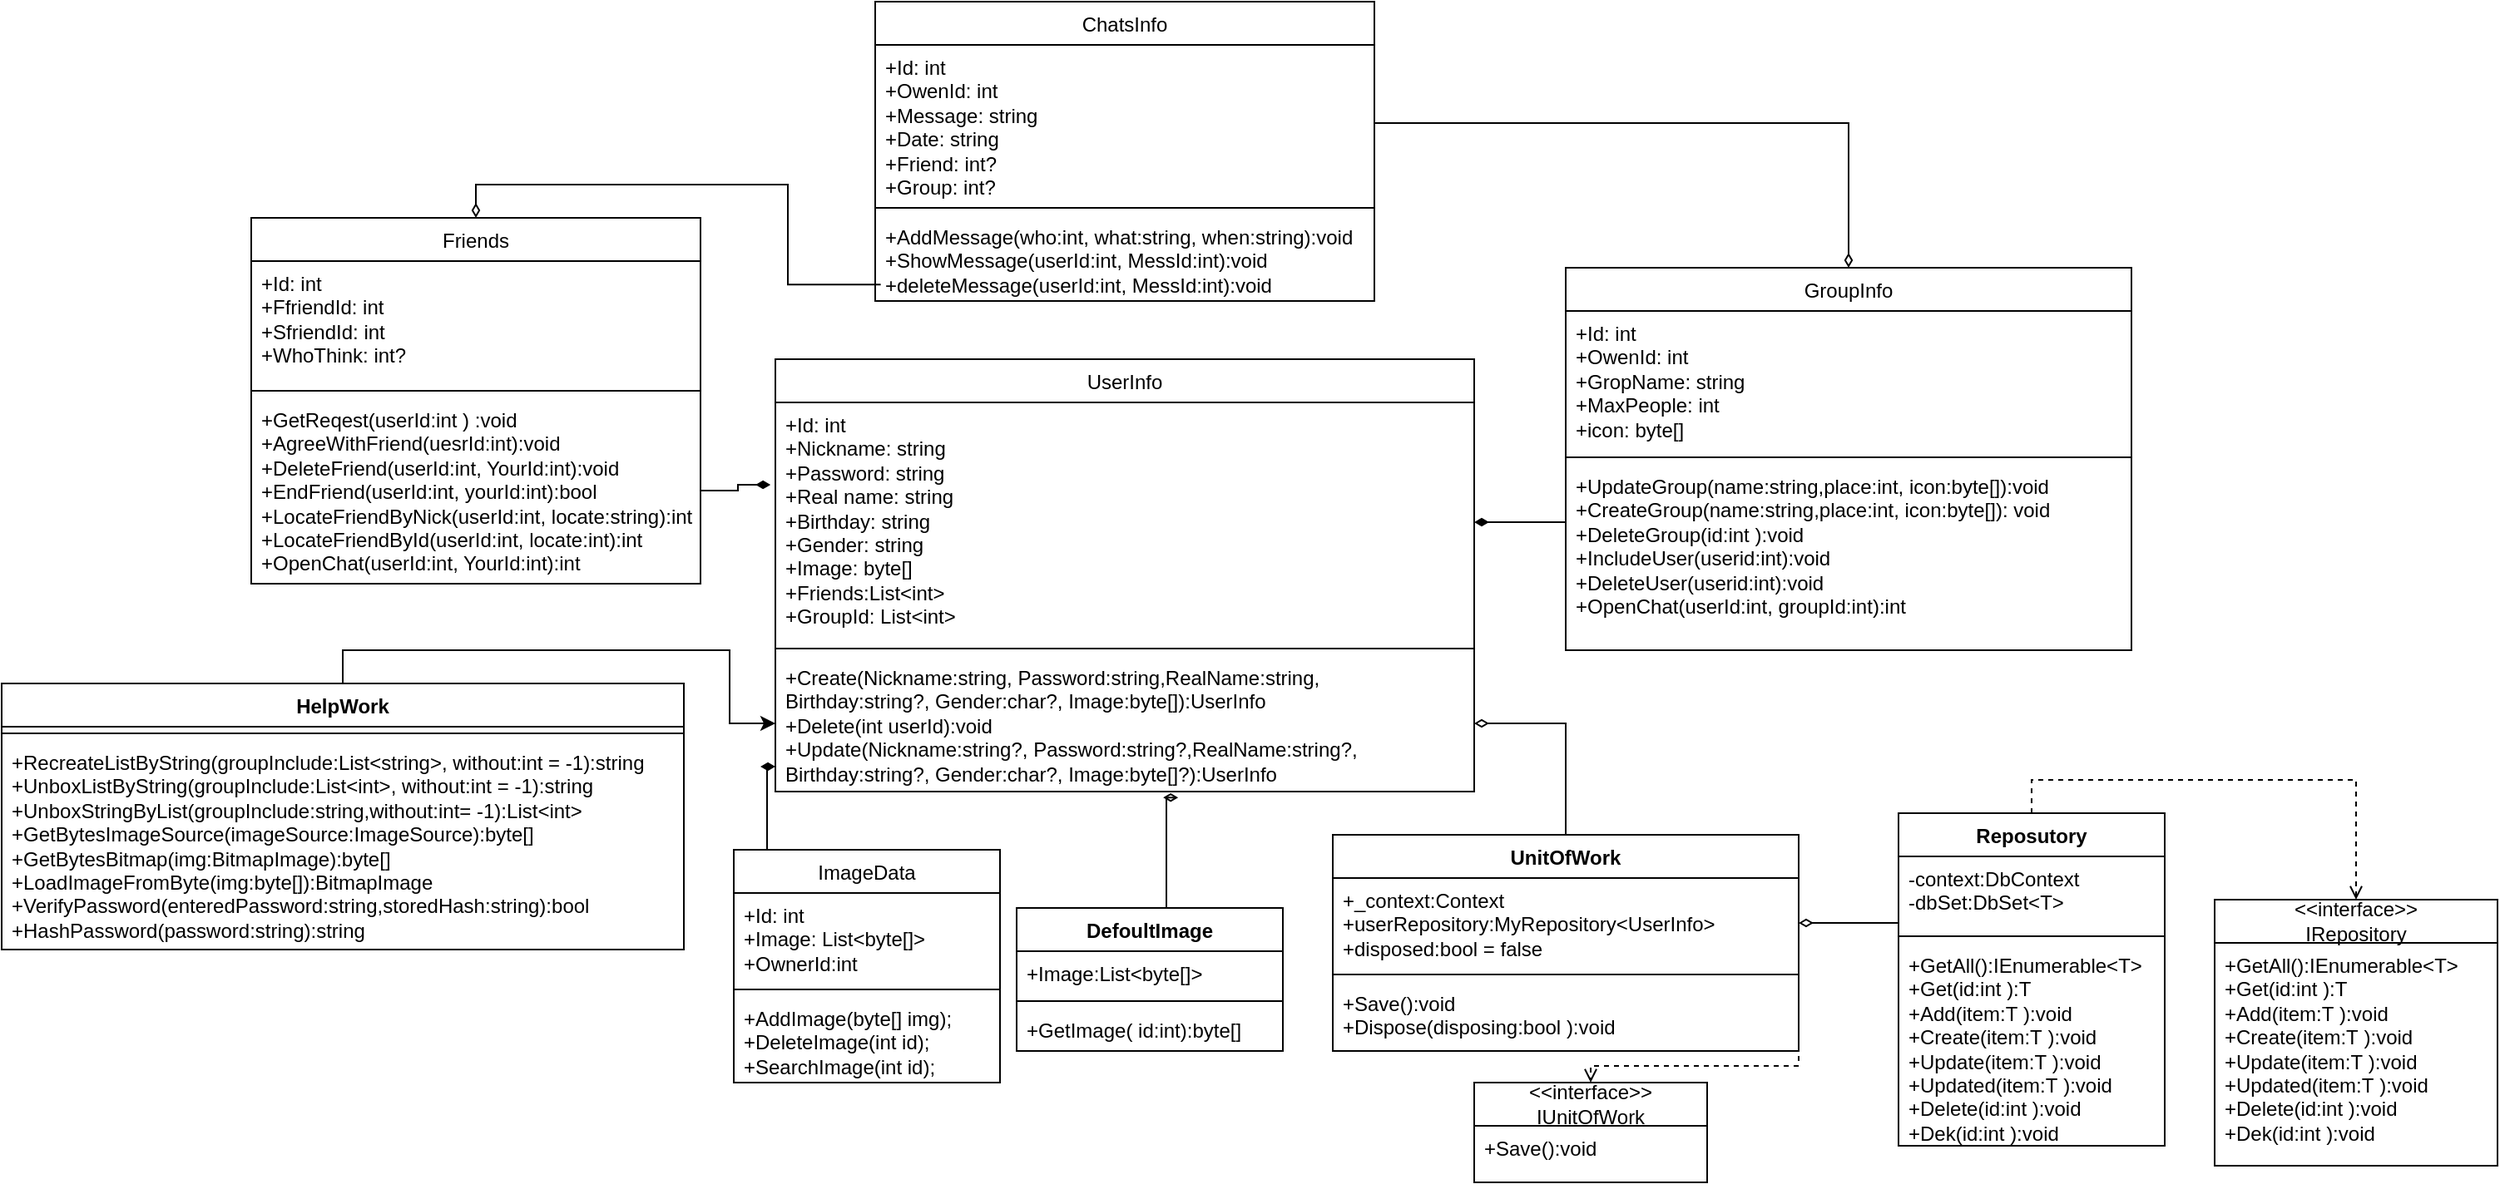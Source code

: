 <mxfile version="24.4.4" type="device">
  <diagram name="Class Diagram" id="2HnG2GdbzpxHZWhvghqF">
    <mxGraphModel dx="1961" dy="637" grid="1" gridSize="10" guides="1" tooltips="1" connect="1" arrows="1" fold="1" page="1" pageScale="1" pageWidth="827" pageHeight="1169" math="0" shadow="0">
      <root>
        <mxCell id="0" />
        <mxCell id="1" parent="0" />
        <mxCell id="Aw0aTmLWfPw1fhSnG54m-29" value="" style="rounded=0;orthogonalLoop=1;jettySize=auto;html=1;endArrow=diamondThin;endFill=0;exitX=0.994;exitY=-0.024;exitDx=0;exitDy=0;exitPerimeter=0;" parent="1" edge="1">
          <mxGeometry relative="1" as="geometry">
            <mxPoint x="239.16" y="92.784" as="sourcePoint" />
            <Array as="points">
              <mxPoint x="270" y="90" />
            </Array>
          </mxGeometry>
        </mxCell>
        <mxCell id="Aw0aTmLWfPw1fhSnG54m-32" value="" style="rounded=0;orthogonalLoop=1;jettySize=auto;html=1;endArrow=diamondThin;endFill=1;" parent="1" edge="1">
          <mxGeometry relative="1" as="geometry">
            <mxPoint x="100" y="163.651" as="targetPoint" />
          </mxGeometry>
        </mxCell>
        <mxCell id="7yyBzdNQjbeCyalabyKD-8" value="" style="rounded=0;orthogonalLoop=1;jettySize=auto;html=1;endArrow=diamondThin;endFill=0;" parent="1" edge="1">
          <mxGeometry relative="1" as="geometry">
            <mxPoint x="240" y="176.333" as="sourcePoint" />
          </mxGeometry>
        </mxCell>
        <mxCell id="7yyBzdNQjbeCyalabyKD-9" style="edgeStyle=orthogonalEdgeStyle;rounded=0;orthogonalLoop=1;jettySize=auto;html=1;exitX=1;exitY=0.5;exitDx=0;exitDy=0;entryX=1;entryY=0.5;entryDx=0;entryDy=0;startArrow=diamondThin;startFill=1;endArrow=none;endFill=0;" parent="1" edge="1">
          <mxGeometry relative="1" as="geometry">
            <mxPoint x="450" y="78" as="sourcePoint" />
          </mxGeometry>
        </mxCell>
        <mxCell id="7yyBzdNQjbeCyalabyKD-10" value="&lt;span style=&quot;font-weight: 400;&quot;&gt;Friends&lt;/span&gt;" style="swimlane;fontStyle=1;align=center;verticalAlign=top;childLayout=stackLayout;horizontal=1;startSize=26;horizontalStack=0;resizeParent=1;resizeParentMax=0;resizeLast=0;collapsible=1;marginBottom=0;whiteSpace=wrap;html=1;" parent="1" vertex="1">
          <mxGeometry x="-640" y="170" width="270" height="220" as="geometry" />
        </mxCell>
        <mxCell id="7yyBzdNQjbeCyalabyKD-11" value="+Id: int&lt;div&gt;+FfriendId: int&lt;/div&gt;&lt;div&gt;+SfriendId: int&lt;/div&gt;&lt;div&gt;+WhoThink: int?&lt;/div&gt;" style="text;strokeColor=none;fillColor=none;align=left;verticalAlign=top;spacingLeft=4;spacingRight=4;overflow=hidden;rotatable=0;points=[[0,0.5],[1,0.5]];portConstraint=eastwest;whiteSpace=wrap;html=1;" parent="7yyBzdNQjbeCyalabyKD-10" vertex="1">
          <mxGeometry y="26" width="270" height="74" as="geometry" />
        </mxCell>
        <mxCell id="7yyBzdNQjbeCyalabyKD-12" value="" style="line;strokeWidth=1;fillColor=none;align=left;verticalAlign=middle;spacingTop=-1;spacingLeft=3;spacingRight=3;rotatable=0;labelPosition=right;points=[];portConstraint=eastwest;strokeColor=inherit;" parent="7yyBzdNQjbeCyalabyKD-10" vertex="1">
          <mxGeometry y="100" width="270" height="8" as="geometry" />
        </mxCell>
        <mxCell id="7yyBzdNQjbeCyalabyKD-13" value="+GetReqest(userId:int ) :void&lt;div&gt;+AgreeWithFriend(uesrId:int):void&lt;/div&gt;&lt;div&gt;+DeleteFriend(userId:int, YourId:int):void&lt;/div&gt;&lt;div&gt;+EndFriend(userId:int, yourId:int):bool&lt;/div&gt;&lt;div&gt;+LocateFriendByNick(userId:int, locate:string):int&lt;/div&gt;&lt;div&gt;+LocateFriendById(userId:int, locate:int):int&lt;/div&gt;&lt;div&gt;+OpenChat(userId:int, YourId:int):int&lt;/div&gt;&lt;div&gt;&lt;br&gt;&lt;/div&gt;" style="text;strokeColor=none;fillColor=none;align=left;verticalAlign=top;spacingLeft=4;spacingRight=4;overflow=hidden;rotatable=0;points=[[0,0.5],[1,0.5]];portConstraint=eastwest;whiteSpace=wrap;html=1;" parent="7yyBzdNQjbeCyalabyKD-10" vertex="1">
          <mxGeometry y="108" width="270" height="112" as="geometry" />
        </mxCell>
        <mxCell id="7yyBzdNQjbeCyalabyKD-31" value="" style="rounded=0;orthogonalLoop=1;jettySize=auto;html=1;endArrow=diamondThin;endFill=1;edgeStyle=orthogonalEdgeStyle;" parent="1" source="7yyBzdNQjbeCyalabyKD-18" target="7yyBzdNQjbeCyalabyKD-25" edge="1">
          <mxGeometry relative="1" as="geometry">
            <Array as="points">
              <mxPoint x="-330" y="500" />
            </Array>
          </mxGeometry>
        </mxCell>
        <mxCell id="7yyBzdNQjbeCyalabyKD-18" value="&lt;span style=&quot;font-weight: 400;&quot;&gt;ImageData&lt;/span&gt;" style="swimlane;fontStyle=1;align=center;verticalAlign=top;childLayout=stackLayout;horizontal=1;startSize=26;horizontalStack=0;resizeParent=1;resizeParentMax=0;resizeLast=0;collapsible=1;marginBottom=0;whiteSpace=wrap;html=1;" parent="1" vertex="1">
          <mxGeometry x="-350" y="550" width="160" height="140" as="geometry" />
        </mxCell>
        <mxCell id="7yyBzdNQjbeCyalabyKD-19" value="+Id: int&lt;div&gt;+Image: List&amp;lt;byte[]&amp;gt;&lt;/div&gt;&lt;div&gt;+OwnerId:int&lt;/div&gt;" style="text;strokeColor=none;fillColor=none;align=left;verticalAlign=top;spacingLeft=4;spacingRight=4;overflow=hidden;rotatable=0;points=[[0,0.5],[1,0.5]];portConstraint=eastwest;whiteSpace=wrap;html=1;" parent="7yyBzdNQjbeCyalabyKD-18" vertex="1">
          <mxGeometry y="26" width="160" height="54" as="geometry" />
        </mxCell>
        <mxCell id="7yyBzdNQjbeCyalabyKD-20" value="" style="line;strokeWidth=1;fillColor=none;align=left;verticalAlign=middle;spacingTop=-1;spacingLeft=3;spacingRight=3;rotatable=0;labelPosition=right;points=[];portConstraint=eastwest;strokeColor=inherit;" parent="7yyBzdNQjbeCyalabyKD-18" vertex="1">
          <mxGeometry y="80" width="160" height="8" as="geometry" />
        </mxCell>
        <mxCell id="7yyBzdNQjbeCyalabyKD-21" value="+AddImage(byte[] img);&lt;div&gt;+DeleteImage(int id);&lt;/div&gt;&lt;div&gt;+SearchImage(int id);&lt;/div&gt;" style="text;strokeColor=none;fillColor=none;align=left;verticalAlign=top;spacingLeft=4;spacingRight=4;overflow=hidden;rotatable=0;points=[[0,0.5],[1,0.5]];portConstraint=eastwest;whiteSpace=wrap;html=1;" parent="7yyBzdNQjbeCyalabyKD-18" vertex="1">
          <mxGeometry y="88" width="160" height="52" as="geometry" />
        </mxCell>
        <mxCell id="7yyBzdNQjbeCyalabyKD-22" value="&lt;span style=&quot;font-weight: 400;&quot;&gt;UserInfo&lt;/span&gt;" style="swimlane;fontStyle=1;align=center;verticalAlign=top;childLayout=stackLayout;horizontal=1;startSize=26;horizontalStack=0;resizeParent=1;resizeParentMax=0;resizeLast=0;collapsible=1;marginBottom=0;whiteSpace=wrap;html=1;" parent="1" vertex="1">
          <mxGeometry x="-325" y="255" width="420" height="260" as="geometry" />
        </mxCell>
        <mxCell id="7yyBzdNQjbeCyalabyKD-23" value="+Id: int&lt;div&gt;+Nickname: string&lt;/div&gt;&lt;div&gt;+Password: string&lt;/div&gt;&lt;div&gt;+Real name: string&lt;/div&gt;&lt;div&gt;+Birthday: string&lt;/div&gt;&lt;div&gt;+Gender: string&lt;/div&gt;&lt;div&gt;+Image: byte[]&lt;/div&gt;&lt;div&gt;+Friends:List&amp;lt;int&amp;gt;&lt;/div&gt;&lt;div&gt;+GroupId: List&amp;lt;int&amp;gt;&lt;/div&gt;" style="text;strokeColor=none;fillColor=none;align=left;verticalAlign=top;spacingLeft=4;spacingRight=4;overflow=hidden;rotatable=0;points=[[0,0.5],[1,0.5]];portConstraint=eastwest;whiteSpace=wrap;html=1;" parent="7yyBzdNQjbeCyalabyKD-22" vertex="1">
          <mxGeometry y="26" width="420" height="144" as="geometry" />
        </mxCell>
        <mxCell id="7yyBzdNQjbeCyalabyKD-24" value="" style="line;strokeWidth=1;fillColor=none;align=left;verticalAlign=middle;spacingTop=-1;spacingLeft=3;spacingRight=3;rotatable=0;labelPosition=right;points=[];portConstraint=eastwest;strokeColor=inherit;" parent="7yyBzdNQjbeCyalabyKD-22" vertex="1">
          <mxGeometry y="170" width="420" height="8" as="geometry" />
        </mxCell>
        <mxCell id="7yyBzdNQjbeCyalabyKD-25" value="+Create(Nickname:string, Password:string,RealName:string,&amp;nbsp;&lt;div&gt;Birthday:string?, Gender:char?, Image:byte[]):UserInfo&lt;/div&gt;&lt;div&gt;+Delete(int userId):void&lt;/div&gt;&lt;div&gt;+Update(&lt;span style=&quot;background-color: initial;&quot;&gt;Nickname:string?, Password:string?,RealName:string?,&amp;nbsp;&lt;/span&gt;&lt;/div&gt;&lt;div&gt;&lt;span style=&quot;background-color: initial;&quot;&gt;Birthday:string?, Gender:char?, Image:byte[]?&lt;/span&gt;):UserInfo&lt;/div&gt;" style="text;strokeColor=none;fillColor=none;align=left;verticalAlign=top;spacingLeft=4;spacingRight=4;overflow=hidden;rotatable=0;points=[[0,0.5],[1,0.5]];portConstraint=eastwest;whiteSpace=wrap;html=1;" parent="7yyBzdNQjbeCyalabyKD-22" vertex="1">
          <mxGeometry y="178" width="420" height="82" as="geometry" />
        </mxCell>
        <mxCell id="7yyBzdNQjbeCyalabyKD-26" value="&lt;span style=&quot;font-weight: 400;&quot;&gt;GroupInfo&lt;/span&gt;" style="swimlane;fontStyle=1;align=center;verticalAlign=top;childLayout=stackLayout;horizontal=1;startSize=26;horizontalStack=0;resizeParent=1;resizeParentMax=0;resizeLast=0;collapsible=1;marginBottom=0;whiteSpace=wrap;html=1;" parent="1" vertex="1">
          <mxGeometry x="150" y="200" width="340" height="230" as="geometry" />
        </mxCell>
        <mxCell id="7yyBzdNQjbeCyalabyKD-27" value="+Id: int&lt;div&gt;+OwenId: int&lt;/div&gt;&lt;div&gt;+GropName: string&lt;/div&gt;&lt;div&gt;+MaxPeople: int&lt;/div&gt;&lt;div&gt;+icon: byte[]&lt;/div&gt;" style="text;strokeColor=none;fillColor=none;align=left;verticalAlign=top;spacingLeft=4;spacingRight=4;overflow=hidden;rotatable=0;points=[[0,0.5],[1,0.5]];portConstraint=eastwest;whiteSpace=wrap;html=1;" parent="7yyBzdNQjbeCyalabyKD-26" vertex="1">
          <mxGeometry y="26" width="340" height="84" as="geometry" />
        </mxCell>
        <mxCell id="7yyBzdNQjbeCyalabyKD-28" value="" style="line;strokeWidth=1;fillColor=none;align=left;verticalAlign=middle;spacingTop=-1;spacingLeft=3;spacingRight=3;rotatable=0;labelPosition=right;points=[];portConstraint=eastwest;strokeColor=inherit;" parent="7yyBzdNQjbeCyalabyKD-26" vertex="1">
          <mxGeometry y="110" width="340" height="8" as="geometry" />
        </mxCell>
        <mxCell id="7yyBzdNQjbeCyalabyKD-29" value="+UpdateGroup(name:string,place:int, icon:byte[]):void&lt;div&gt;+CreateGroup(&lt;span style=&quot;background-color: initial;&quot;&gt;name:string,place:int, icon:byte[]&lt;/span&gt;&lt;span style=&quot;background-color: initial;&quot;&gt;): void&lt;/span&gt;&lt;/div&gt;&lt;div&gt;&lt;span style=&quot;background-color: initial;&quot;&gt;+DeleteGroup(id:&lt;/span&gt;&lt;span style=&quot;background-color: initial;&quot;&gt;int&lt;/span&gt;&lt;span style=&quot;background-color: initial;&quot;&gt;&amp;nbsp;&lt;/span&gt;&lt;span style=&quot;background-color: initial;&quot;&gt;):void&lt;/span&gt;&lt;/div&gt;&lt;div&gt;&lt;span style=&quot;background-color: initial;&quot;&gt;+IncludeUser(userid:&lt;/span&gt;&lt;span style=&quot;background-color: initial;&quot;&gt;int&lt;/span&gt;&lt;span style=&quot;background-color: initial;&quot;&gt;):void&lt;/span&gt;&lt;/div&gt;&lt;div&gt;+DeleteUser(userid:&lt;span style=&quot;background-color: initial;&quot;&gt;int&lt;/span&gt;&lt;span style=&quot;background-color: initial;&quot;&gt;):void&lt;/span&gt;&lt;/div&gt;&lt;div&gt;+OpenChat(userId:int, groupId:int):int&lt;/div&gt;" style="text;strokeColor=none;fillColor=none;align=left;verticalAlign=top;spacingLeft=4;spacingRight=4;overflow=hidden;rotatable=0;points=[[0,0.5],[1,0.5]];portConstraint=eastwest;whiteSpace=wrap;html=1;" parent="7yyBzdNQjbeCyalabyKD-26" vertex="1">
          <mxGeometry y="118" width="340" height="112" as="geometry" />
        </mxCell>
        <mxCell id="7yyBzdNQjbeCyalabyKD-34" style="rounded=0;orthogonalLoop=1;jettySize=auto;html=1;exitX=1;exitY=0.5;exitDx=0;exitDy=0;endArrow=none;endFill=0;startArrow=diamondThin;startFill=1;entryX=0;entryY=0.5;entryDx=0;entryDy=0;edgeStyle=orthogonalEdgeStyle;" parent="1" source="7yyBzdNQjbeCyalabyKD-23" target="7yyBzdNQjbeCyalabyKD-27" edge="1">
          <mxGeometry relative="1" as="geometry">
            <mxPoint x="60" y="441" as="targetPoint" />
            <Array as="points">
              <mxPoint x="150" y="353" />
            </Array>
          </mxGeometry>
        </mxCell>
        <mxCell id="H7vvYjSOXgbHcMCkUen9-1" value="&lt;span style=&quot;font-weight: 400;&quot;&gt;ChatsInfo&lt;/span&gt;" style="swimlane;fontStyle=1;align=center;verticalAlign=top;childLayout=stackLayout;horizontal=1;startSize=26;horizontalStack=0;resizeParent=1;resizeParentMax=0;resizeLast=0;collapsible=1;marginBottom=0;whiteSpace=wrap;html=1;" parent="1" vertex="1">
          <mxGeometry x="-265" y="40" width="300" height="180" as="geometry" />
        </mxCell>
        <mxCell id="H7vvYjSOXgbHcMCkUen9-2" value="+Id: int&lt;div&gt;+OwenId: int&lt;/div&gt;&lt;div&gt;+Message: string&lt;/div&gt;&lt;div&gt;+Date: string&lt;/div&gt;&lt;div&gt;+Friend: int?&lt;/div&gt;&lt;div&gt;+Group: int?&lt;/div&gt;" style="text;strokeColor=none;fillColor=none;align=left;verticalAlign=top;spacingLeft=4;spacingRight=4;overflow=hidden;rotatable=0;points=[[0,0.5],[1,0.5]];portConstraint=eastwest;whiteSpace=wrap;html=1;" parent="H7vvYjSOXgbHcMCkUen9-1" vertex="1">
          <mxGeometry y="26" width="300" height="94" as="geometry" />
        </mxCell>
        <mxCell id="H7vvYjSOXgbHcMCkUen9-3" value="" style="line;strokeWidth=1;fillColor=none;align=left;verticalAlign=middle;spacingTop=-1;spacingLeft=3;spacingRight=3;rotatable=0;labelPosition=right;points=[];portConstraint=eastwest;strokeColor=inherit;" parent="H7vvYjSOXgbHcMCkUen9-1" vertex="1">
          <mxGeometry y="120" width="300" height="8" as="geometry" />
        </mxCell>
        <mxCell id="H7vvYjSOXgbHcMCkUen9-4" value="+AddMessage(who:int, what:string, when:string):void&lt;div&gt;+ShowMessage(userId:&lt;span style=&quot;background-color: initial;&quot;&gt;int&lt;/span&gt;&lt;span style=&quot;background-color: initial;&quot;&gt;, MessId:&lt;/span&gt;&lt;span style=&quot;background-color: initial;&quot;&gt;int&lt;/span&gt;&lt;span style=&quot;background-color: initial;&quot;&gt;):void&lt;/span&gt;&lt;/div&gt;&lt;div&gt;+deleteMessage(userId:&lt;span style=&quot;background-color: initial;&quot;&gt;int&lt;/span&gt;&lt;span style=&quot;background-color: initial;&quot;&gt;, MessId:&lt;/span&gt;&lt;span style=&quot;background-color: initial;&quot;&gt;int&lt;/span&gt;&lt;span style=&quot;background-color: initial;&quot;&gt;):void&lt;/span&gt;&lt;/div&gt;&lt;div&gt;&lt;br&gt;&lt;/div&gt;" style="text;strokeColor=none;fillColor=none;align=left;verticalAlign=top;spacingLeft=4;spacingRight=4;overflow=hidden;rotatable=0;points=[[0,0.5],[1,0.5]];portConstraint=eastwest;whiteSpace=wrap;html=1;" parent="H7vvYjSOXgbHcMCkUen9-1" vertex="1">
          <mxGeometry y="128" width="300" height="52" as="geometry" />
        </mxCell>
        <mxCell id="H7vvYjSOXgbHcMCkUen9-6" style="rounded=0;orthogonalLoop=1;jettySize=auto;html=1;entryX=0.5;entryY=0;entryDx=0;entryDy=0;endArrow=diamondThin;endFill=0;exitX=0.011;exitY=0.809;exitDx=0;exitDy=0;exitPerimeter=0;edgeStyle=orthogonalEdgeStyle;" parent="1" source="H7vvYjSOXgbHcMCkUen9-4" target="7yyBzdNQjbeCyalabyKD-10" edge="1">
          <mxGeometry relative="1" as="geometry" />
        </mxCell>
        <mxCell id="H7vvYjSOXgbHcMCkUen9-7" style="rounded=0;orthogonalLoop=1;jettySize=auto;html=1;exitX=1;exitY=0.5;exitDx=0;exitDy=0;entryX=0.5;entryY=0;entryDx=0;entryDy=0;endArrow=diamondThin;endFill=0;edgeStyle=orthogonalEdgeStyle;" parent="1" source="H7vvYjSOXgbHcMCkUen9-2" target="7yyBzdNQjbeCyalabyKD-26" edge="1">
          <mxGeometry relative="1" as="geometry" />
        </mxCell>
        <mxCell id="cd9uj6hPh99F1RztOnnk-43" style="edgeStyle=orthogonalEdgeStyle;rounded=0;orthogonalLoop=1;jettySize=auto;html=1;exitX=0.5;exitY=0;exitDx=0;exitDy=0;entryX=0.5;entryY=0;entryDx=0;entryDy=0;endArrow=open;endFill=0;dashed=1;" edge="1" parent="1" source="cd9uj6hPh99F1RztOnnk-2" target="cd9uj6hPh99F1RztOnnk-10">
          <mxGeometry relative="1" as="geometry" />
        </mxCell>
        <mxCell id="cd9uj6hPh99F1RztOnnk-2" value="Reposutory" style="swimlane;fontStyle=1;align=center;verticalAlign=top;childLayout=stackLayout;horizontal=1;startSize=26;horizontalStack=0;resizeParent=1;resizeParentMax=0;resizeLast=0;collapsible=1;marginBottom=0;whiteSpace=wrap;html=1;" vertex="1" parent="1">
          <mxGeometry x="350" y="528" width="160" height="200" as="geometry" />
        </mxCell>
        <mxCell id="cd9uj6hPh99F1RztOnnk-3" value="&lt;div&gt;-context:&lt;span style=&quot;background-color: initial;&quot;&gt;DbContext&lt;/span&gt;&lt;span style=&quot;background-color: initial;&quot;&gt;&amp;nbsp;&lt;/span&gt;&lt;/div&gt;&lt;div&gt;-dbSet:&lt;span style=&quot;background-color: initial;&quot;&gt;DbSet&amp;lt;T&amp;gt;&lt;/span&gt;&lt;span style=&quot;background-color: initial;&quot;&gt;&amp;nbsp;&lt;/span&gt;&lt;/div&gt;" style="text;strokeColor=none;fillColor=none;align=left;verticalAlign=top;spacingLeft=4;spacingRight=4;overflow=hidden;rotatable=0;points=[[0,0.5],[1,0.5]];portConstraint=eastwest;whiteSpace=wrap;html=1;" vertex="1" parent="cd9uj6hPh99F1RztOnnk-2">
          <mxGeometry y="26" width="160" height="44" as="geometry" />
        </mxCell>
        <mxCell id="cd9uj6hPh99F1RztOnnk-4" value="" style="line;strokeWidth=1;fillColor=none;align=left;verticalAlign=middle;spacingTop=-1;spacingLeft=3;spacingRight=3;rotatable=0;labelPosition=right;points=[];portConstraint=eastwest;strokeColor=inherit;" vertex="1" parent="cd9uj6hPh99F1RztOnnk-2">
          <mxGeometry y="70" width="160" height="8" as="geometry" />
        </mxCell>
        <mxCell id="cd9uj6hPh99F1RztOnnk-5" value="&lt;div&gt;+GetAll():&lt;span style=&quot;background-color: initial;&quot;&gt;IEnumerable&amp;lt;T&amp;gt;&lt;/span&gt;&lt;span style=&quot;background-color: initial;&quot;&gt;&amp;nbsp;&lt;/span&gt;&lt;/div&gt;&lt;div&gt;+Get(id:&lt;span style=&quot;background-color: initial;&quot;&gt;int&lt;/span&gt;&lt;span style=&quot;background-color: initial;&quot;&gt;&amp;nbsp;&lt;/span&gt;&lt;span style=&quot;background-color: initial;&quot;&gt;):T&lt;/span&gt;&lt;/div&gt;&lt;div&gt;+Add(item:&lt;span style=&quot;background-color: initial;&quot;&gt;T&lt;/span&gt;&lt;span style=&quot;background-color: initial;&quot;&gt;&amp;nbsp;&lt;/span&gt;&lt;span style=&quot;background-color: initial;&quot;&gt;):&lt;/span&gt;&lt;span style=&quot;background-color: initial;&quot;&gt;void&lt;/span&gt;&lt;/div&gt;&lt;div&gt;+Create(item:&lt;span style=&quot;background-color: initial;&quot;&gt;T&lt;/span&gt;&lt;span style=&quot;background-color: initial;&quot;&gt;&amp;nbsp;&lt;/span&gt;&lt;span style=&quot;background-color: initial;&quot;&gt;):&lt;/span&gt;&lt;span style=&quot;background-color: initial;&quot;&gt;void&lt;/span&gt;&lt;/div&gt;&lt;div&gt;+Update(item:&lt;span style=&quot;background-color: initial;&quot;&gt;T&lt;/span&gt;&lt;span style=&quot;background-color: initial;&quot;&gt;&amp;nbsp;&lt;/span&gt;&lt;span style=&quot;background-color: initial;&quot;&gt;):&lt;/span&gt;&lt;span style=&quot;background-color: initial;&quot;&gt;void&lt;/span&gt;&lt;/div&gt;&lt;div&gt;&lt;span style=&quot;background-color: initial;&quot;&gt;+Updated(item:&lt;/span&gt;&lt;span style=&quot;background-color: initial;&quot;&gt;T&lt;/span&gt;&lt;span style=&quot;background-color: initial;&quot;&gt;&amp;nbsp;&lt;/span&gt;&lt;span style=&quot;background-color: initial;&quot;&gt;):&lt;/span&gt;&lt;span style=&quot;background-color: initial;&quot;&gt;void&lt;/span&gt;&lt;/div&gt;&lt;div&gt;+Delete(id:&lt;span style=&quot;background-color: initial;&quot;&gt;int&lt;/span&gt;&lt;span style=&quot;background-color: initial;&quot;&gt;&amp;nbsp;&lt;/span&gt;&lt;span style=&quot;background-color: initial;&quot;&gt;):&lt;/span&gt;&lt;span style=&quot;background-color: initial;&quot;&gt;void&lt;/span&gt;&lt;/div&gt;&lt;div&gt;&lt;span style=&quot;background-color: initial;&quot;&gt;+Dek(id:&lt;/span&gt;&lt;span style=&quot;background-color: initial;&quot;&gt;int&lt;/span&gt;&lt;span style=&quot;background-color: initial;&quot;&gt;&amp;nbsp;&lt;/span&gt;&lt;span style=&quot;background-color: initial;&quot;&gt;):&lt;/span&gt;&lt;span style=&quot;background-color: initial;&quot;&gt;void&lt;/span&gt;&lt;span style=&quot;background-color: initial;&quot;&gt;&amp;nbsp;&lt;/span&gt;&lt;/div&gt;" style="text;strokeColor=none;fillColor=none;align=left;verticalAlign=top;spacingLeft=4;spacingRight=4;overflow=hidden;rotatable=0;points=[[0,0.5],[1,0.5]];portConstraint=eastwest;whiteSpace=wrap;html=1;" vertex="1" parent="cd9uj6hPh99F1RztOnnk-2">
          <mxGeometry y="78" width="160" height="122" as="geometry" />
        </mxCell>
        <mxCell id="cd9uj6hPh99F1RztOnnk-10" value="&amp;lt;&amp;lt;interface&amp;gt;&amp;gt;&lt;div&gt;IRepository&lt;/div&gt;" style="swimlane;fontStyle=0;childLayout=stackLayout;horizontal=1;startSize=26;fillColor=none;horizontalStack=0;resizeParent=1;resizeParentMax=0;resizeLast=0;collapsible=1;marginBottom=0;whiteSpace=wrap;html=1;" vertex="1" parent="1">
          <mxGeometry x="540" y="580" width="170" height="160" as="geometry" />
        </mxCell>
        <mxCell id="cd9uj6hPh99F1RztOnnk-13" value="&lt;div&gt;+GetAll():&lt;span style=&quot;background-color: initial;&quot;&gt;IEnumerable&amp;lt;T&amp;gt;&lt;/span&gt;&lt;span style=&quot;background-color: initial;&quot;&gt;&amp;nbsp;&lt;/span&gt;&lt;/div&gt;&lt;div&gt;+Get(id:&lt;span style=&quot;background-color: initial;&quot;&gt;int&lt;/span&gt;&lt;span style=&quot;background-color: initial;&quot;&gt;&amp;nbsp;&lt;/span&gt;&lt;span style=&quot;background-color: initial;&quot;&gt;):T&lt;/span&gt;&lt;/div&gt;&lt;div&gt;+Add(item:&lt;span style=&quot;background-color: initial;&quot;&gt;T&lt;/span&gt;&lt;span style=&quot;background-color: initial;&quot;&gt;&amp;nbsp;&lt;/span&gt;&lt;span style=&quot;background-color: initial;&quot;&gt;):&lt;/span&gt;&lt;span style=&quot;background-color: initial;&quot;&gt;void&lt;/span&gt;&lt;/div&gt;&lt;div&gt;+Create(item:&lt;span style=&quot;background-color: initial;&quot;&gt;T&lt;/span&gt;&lt;span style=&quot;background-color: initial;&quot;&gt;&amp;nbsp;&lt;/span&gt;&lt;span style=&quot;background-color: initial;&quot;&gt;):&lt;/span&gt;&lt;span style=&quot;background-color: initial;&quot;&gt;void&lt;/span&gt;&lt;/div&gt;&lt;div&gt;+Update(item:&lt;span style=&quot;background-color: initial;&quot;&gt;T&lt;/span&gt;&lt;span style=&quot;background-color: initial;&quot;&gt;&amp;nbsp;&lt;/span&gt;&lt;span style=&quot;background-color: initial;&quot;&gt;):&lt;/span&gt;&lt;span style=&quot;background-color: initial;&quot;&gt;void&lt;/span&gt;&lt;/div&gt;&lt;div&gt;&lt;span style=&quot;background-color: initial;&quot;&gt;+Updated(item:&lt;/span&gt;&lt;span style=&quot;background-color: initial;&quot;&gt;T&lt;/span&gt;&lt;span style=&quot;background-color: initial;&quot;&gt;&amp;nbsp;&lt;/span&gt;&lt;span style=&quot;background-color: initial;&quot;&gt;):&lt;/span&gt;&lt;span style=&quot;background-color: initial;&quot;&gt;void&lt;/span&gt;&lt;/div&gt;&lt;div&gt;+Delete(id:&lt;span style=&quot;background-color: initial;&quot;&gt;int&lt;/span&gt;&lt;span style=&quot;background-color: initial;&quot;&gt;&amp;nbsp;&lt;/span&gt;&lt;span style=&quot;background-color: initial;&quot;&gt;):&lt;/span&gt;&lt;span style=&quot;background-color: initial;&quot;&gt;void&lt;/span&gt;&lt;/div&gt;&lt;div&gt;&lt;span style=&quot;background-color: initial;&quot;&gt;+Dek(id:&lt;/span&gt;&lt;span style=&quot;background-color: initial;&quot;&gt;int&lt;/span&gt;&lt;span style=&quot;background-color: initial;&quot;&gt;&amp;nbsp;&lt;/span&gt;&lt;span style=&quot;background-color: initial;&quot;&gt;):&lt;/span&gt;&lt;span style=&quot;background-color: initial;&quot;&gt;void&lt;/span&gt;&lt;/div&gt;" style="text;strokeColor=none;fillColor=none;align=left;verticalAlign=top;spacingLeft=4;spacingRight=4;overflow=hidden;rotatable=0;points=[[0,0.5],[1,0.5]];portConstraint=eastwest;whiteSpace=wrap;html=1;" vertex="1" parent="cd9uj6hPh99F1RztOnnk-10">
          <mxGeometry y="26" width="170" height="134" as="geometry" />
        </mxCell>
        <mxCell id="cd9uj6hPh99F1RztOnnk-24" style="edgeStyle=orthogonalEdgeStyle;rounded=0;orthogonalLoop=1;jettySize=auto;html=1;exitX=0.5;exitY=0;exitDx=0;exitDy=0;entryX=1;entryY=0.5;entryDx=0;entryDy=0;endArrow=diamondThin;endFill=0;" edge="1" parent="1" source="cd9uj6hPh99F1RztOnnk-16" target="7yyBzdNQjbeCyalabyKD-25">
          <mxGeometry relative="1" as="geometry" />
        </mxCell>
        <mxCell id="cd9uj6hPh99F1RztOnnk-16" value="UnitOfWork" style="swimlane;fontStyle=1;align=center;verticalAlign=top;childLayout=stackLayout;horizontal=1;startSize=26;horizontalStack=0;resizeParent=1;resizeParentMax=0;resizeLast=0;collapsible=1;marginBottom=0;whiteSpace=wrap;html=1;" vertex="1" parent="1">
          <mxGeometry x="10" y="541" width="280" height="130" as="geometry" />
        </mxCell>
        <mxCell id="cd9uj6hPh99F1RztOnnk-17" value="&lt;div&gt;+_context:&lt;span style=&quot;background-color: initial;&quot;&gt;Context&lt;/span&gt;&lt;/div&gt;&lt;div&gt;+userRepository:&lt;span style=&quot;background-color: initial;&quot;&gt;MyRepository&amp;lt;UserInfo&amp;gt;&lt;/span&gt;&lt;span style=&quot;background-color: initial;&quot;&gt;&amp;nbsp;&lt;/span&gt;&lt;/div&gt;&lt;div&gt;+disposed:&lt;span style=&quot;background-color: initial;&quot;&gt;bool&lt;/span&gt;&lt;span style=&quot;background-color: initial;&quot;&gt;&amp;nbsp;= false&lt;/span&gt;&lt;/div&gt;" style="text;strokeColor=none;fillColor=none;align=left;verticalAlign=top;spacingLeft=4;spacingRight=4;overflow=hidden;rotatable=0;points=[[0,0.5],[1,0.5]];portConstraint=eastwest;whiteSpace=wrap;html=1;" vertex="1" parent="cd9uj6hPh99F1RztOnnk-16">
          <mxGeometry y="26" width="280" height="54" as="geometry" />
        </mxCell>
        <mxCell id="cd9uj6hPh99F1RztOnnk-18" value="" style="line;strokeWidth=1;fillColor=none;align=left;verticalAlign=middle;spacingTop=-1;spacingLeft=3;spacingRight=3;rotatable=0;labelPosition=right;points=[];portConstraint=eastwest;strokeColor=inherit;" vertex="1" parent="cd9uj6hPh99F1RztOnnk-16">
          <mxGeometry y="80" width="280" height="8" as="geometry" />
        </mxCell>
        <mxCell id="cd9uj6hPh99F1RztOnnk-19" value="&lt;div&gt;+Save():void&lt;/div&gt;&lt;div&gt;+&lt;span style=&quot;background-color: initial;&quot;&gt;Dispose(disposing:&lt;/span&gt;&lt;span style=&quot;background-color: initial;&quot;&gt;bool&lt;/span&gt;&lt;span style=&quot;background-color: initial;&quot;&gt;&amp;nbsp;&lt;/span&gt;&lt;span style=&quot;background-color: initial;&quot;&gt;):&lt;/span&gt;&lt;span style=&quot;background-color: initial;&quot;&gt;void&lt;/span&gt;&lt;span style=&quot;background-color: initial;&quot;&gt;&amp;nbsp;&lt;/span&gt;&lt;/div&gt;" style="text;strokeColor=none;fillColor=none;align=left;verticalAlign=top;spacingLeft=4;spacingRight=4;overflow=hidden;rotatable=0;points=[[0,0.5],[1,0.5]];portConstraint=eastwest;whiteSpace=wrap;html=1;" vertex="1" parent="cd9uj6hPh99F1RztOnnk-16">
          <mxGeometry y="88" width="280" height="42" as="geometry" />
        </mxCell>
        <mxCell id="cd9uj6hPh99F1RztOnnk-20" value="&amp;lt;&amp;lt;interface&amp;gt;&amp;gt;&lt;div&gt;IUnitOfWork&lt;/div&gt;" style="swimlane;fontStyle=0;childLayout=stackLayout;horizontal=1;startSize=26;fillColor=none;horizontalStack=0;resizeParent=1;resizeParentMax=0;resizeLast=0;collapsible=1;marginBottom=0;whiteSpace=wrap;html=1;" vertex="1" parent="1">
          <mxGeometry x="95" y="690" width="140" height="60" as="geometry" />
        </mxCell>
        <mxCell id="cd9uj6hPh99F1RztOnnk-21" value="+Save():void" style="text;strokeColor=none;fillColor=none;align=left;verticalAlign=top;spacingLeft=4;spacingRight=4;overflow=hidden;rotatable=0;points=[[0,0.5],[1,0.5]];portConstraint=eastwest;whiteSpace=wrap;html=1;" vertex="1" parent="cd9uj6hPh99F1RztOnnk-20">
          <mxGeometry y="26" width="140" height="34" as="geometry" />
        </mxCell>
        <mxCell id="cd9uj6hPh99F1RztOnnk-22" style="edgeStyle=orthogonalEdgeStyle;rounded=0;orthogonalLoop=1;jettySize=auto;html=1;exitX=1;exitY=0.5;exitDx=0;exitDy=0;entryX=0.5;entryY=0;entryDx=0;entryDy=0;dashed=1;endArrow=open;endFill=0;" edge="1" parent="1" source="cd9uj6hPh99F1RztOnnk-19" target="cd9uj6hPh99F1RztOnnk-20">
          <mxGeometry relative="1" as="geometry">
            <Array as="points">
              <mxPoint x="290" y="680" />
              <mxPoint x="165" y="680" />
            </Array>
          </mxGeometry>
        </mxCell>
        <mxCell id="cd9uj6hPh99F1RztOnnk-23" style="edgeStyle=orthogonalEdgeStyle;rounded=0;orthogonalLoop=1;jettySize=auto;html=1;exitX=0;exitY=0.5;exitDx=0;exitDy=0;entryX=1;entryY=0.5;entryDx=0;entryDy=0;endArrow=diamondThin;endFill=0;" edge="1" parent="1" source="cd9uj6hPh99F1RztOnnk-3" target="cd9uj6hPh99F1RztOnnk-17">
          <mxGeometry relative="1" as="geometry">
            <Array as="points">
              <mxPoint x="350" y="594" />
            </Array>
          </mxGeometry>
        </mxCell>
        <mxCell id="cd9uj6hPh99F1RztOnnk-29" value="DefoultImage" style="swimlane;fontStyle=1;align=center;verticalAlign=top;childLayout=stackLayout;horizontal=1;startSize=26;horizontalStack=0;resizeParent=1;resizeParentMax=0;resizeLast=0;collapsible=1;marginBottom=0;whiteSpace=wrap;html=1;" vertex="1" parent="1">
          <mxGeometry x="-180" y="585" width="160" height="86" as="geometry" />
        </mxCell>
        <mxCell id="cd9uj6hPh99F1RztOnnk-30" value="+Image:List&amp;lt;byte[]&amp;gt;" style="text;strokeColor=none;fillColor=none;align=left;verticalAlign=top;spacingLeft=4;spacingRight=4;overflow=hidden;rotatable=0;points=[[0,0.5],[1,0.5]];portConstraint=eastwest;whiteSpace=wrap;html=1;" vertex="1" parent="cd9uj6hPh99F1RztOnnk-29">
          <mxGeometry y="26" width="160" height="26" as="geometry" />
        </mxCell>
        <mxCell id="cd9uj6hPh99F1RztOnnk-31" value="" style="line;strokeWidth=1;fillColor=none;align=left;verticalAlign=middle;spacingTop=-1;spacingLeft=3;spacingRight=3;rotatable=0;labelPosition=right;points=[];portConstraint=eastwest;strokeColor=inherit;" vertex="1" parent="cd9uj6hPh99F1RztOnnk-29">
          <mxGeometry y="52" width="160" height="8" as="geometry" />
        </mxCell>
        <mxCell id="cd9uj6hPh99F1RztOnnk-32" value="+GetImage( id:int):byte[]" style="text;strokeColor=none;fillColor=none;align=left;verticalAlign=top;spacingLeft=4;spacingRight=4;overflow=hidden;rotatable=0;points=[[0,0.5],[1,0.5]];portConstraint=eastwest;whiteSpace=wrap;html=1;" vertex="1" parent="cd9uj6hPh99F1RztOnnk-29">
          <mxGeometry y="60" width="160" height="26" as="geometry" />
        </mxCell>
        <mxCell id="cd9uj6hPh99F1RztOnnk-34" style="edgeStyle=orthogonalEdgeStyle;rounded=0;orthogonalLoop=1;jettySize=auto;html=1;exitX=0.5;exitY=0;exitDx=0;exitDy=0;entryX=0.555;entryY=1.044;entryDx=0;entryDy=0;entryPerimeter=0;endArrow=diamondThin;endFill=0;" edge="1" parent="1" source="cd9uj6hPh99F1RztOnnk-29" target="7yyBzdNQjbeCyalabyKD-25">
          <mxGeometry relative="1" as="geometry">
            <Array as="points">
              <mxPoint x="-90" y="519" />
            </Array>
          </mxGeometry>
        </mxCell>
        <mxCell id="cd9uj6hPh99F1RztOnnk-40" style="edgeStyle=orthogonalEdgeStyle;rounded=0;orthogonalLoop=1;jettySize=auto;html=1;exitX=0.5;exitY=0;exitDx=0;exitDy=0;" edge="1" parent="1" source="cd9uj6hPh99F1RztOnnk-36" target="7yyBzdNQjbeCyalabyKD-25">
          <mxGeometry relative="1" as="geometry" />
        </mxCell>
        <mxCell id="cd9uj6hPh99F1RztOnnk-36" value="HelpWork" style="swimlane;fontStyle=1;align=center;verticalAlign=top;childLayout=stackLayout;horizontal=1;startSize=26;horizontalStack=0;resizeParent=1;resizeParentMax=0;resizeLast=0;collapsible=1;marginBottom=0;whiteSpace=wrap;html=1;" vertex="1" parent="1">
          <mxGeometry x="-790" y="450" width="410" height="160" as="geometry" />
        </mxCell>
        <mxCell id="cd9uj6hPh99F1RztOnnk-38" value="" style="line;strokeWidth=1;fillColor=none;align=left;verticalAlign=middle;spacingTop=-1;spacingLeft=3;spacingRight=3;rotatable=0;labelPosition=right;points=[];portConstraint=eastwest;strokeColor=inherit;" vertex="1" parent="cd9uj6hPh99F1RztOnnk-36">
          <mxGeometry y="26" width="410" height="8" as="geometry" />
        </mxCell>
        <mxCell id="cd9uj6hPh99F1RztOnnk-39" value="&lt;div&gt;+RecreateListByString(groupInclude:&lt;span style=&quot;background-color: initial;&quot;&gt;List&amp;lt;string&amp;gt;&lt;/span&gt;&lt;span style=&quot;background-color: initial;&quot;&gt;, without:&lt;/span&gt;&lt;span style=&quot;background-color: initial;&quot;&gt;int&lt;/span&gt;&lt;span style=&quot;background-color: initial;&quot;&gt;&amp;nbsp;= -1):&lt;/span&gt;&lt;span style=&quot;background-color: initial;&quot;&gt;string&lt;/span&gt;&lt;/div&gt;&lt;div&gt;&lt;div&gt;+UnboxListByString(groupInclude:&lt;span style=&quot;background-color: initial;&quot;&gt;List&amp;lt;int&amp;gt;&lt;/span&gt;&lt;span style=&quot;background-color: initial;&quot;&gt;, without:&lt;/span&gt;&lt;span style=&quot;background-color: initial;&quot;&gt;int&lt;/span&gt;&lt;span style=&quot;background-color: initial;&quot;&gt;&amp;nbsp;= -1):&lt;/span&gt;&lt;span style=&quot;background-color: initial;&quot;&gt;string&lt;/span&gt;&lt;span style=&quot;background-color: initial;&quot;&gt;&amp;nbsp;&lt;/span&gt;&lt;/div&gt;&lt;/div&gt;&lt;div&gt;&lt;div&gt;+UnboxStringByList(groupInclude:&lt;span style=&quot;background-color: initial;&quot;&gt;string&lt;/span&gt;&lt;span style=&quot;background-color: initial;&quot;&gt;,without:&lt;/span&gt;&lt;span style=&quot;background-color: initial;&quot;&gt;int&lt;/span&gt;&lt;span style=&quot;background-color: initial;&quot;&gt;= -1):&lt;/span&gt;&lt;span style=&quot;background-color: initial;&quot;&gt;List&amp;lt;int&amp;gt;&lt;/span&gt;&lt;span style=&quot;background-color: initial;&quot;&gt;&amp;nbsp;&lt;/span&gt;&lt;/div&gt;&lt;/div&gt;&lt;div&gt;&lt;span style=&quot;background-color: initial;&quot;&gt;+GetBytesImageSource(imageSource:&lt;/span&gt;&lt;span style=&quot;background-color: initial;&quot;&gt;ImageSource&lt;/span&gt;&lt;span style=&quot;background-color: initial;&quot;&gt;):&lt;/span&gt;&lt;span style=&quot;background-color: initial;&quot;&gt;byte[]&lt;/span&gt;&lt;span style=&quot;background-color: initial;&quot;&gt;&amp;nbsp;&lt;/span&gt;&lt;/div&gt;&lt;div&gt;&lt;span style=&quot;background-color: initial;&quot;&gt;&lt;div&gt;+GetBytesBitmap(img:&lt;span style=&quot;background-color: initial;&quot;&gt;BitmapImage&lt;/span&gt;&lt;span style=&quot;background-color: initial;&quot;&gt;):&lt;/span&gt;&lt;span style=&quot;background-color: initial;&quot;&gt;byte[]&lt;/span&gt;&lt;span style=&quot;background-color: initial;&quot;&gt;&amp;nbsp;&lt;/span&gt;&lt;/div&gt;&lt;/span&gt;&lt;/div&gt;&lt;div&gt;&lt;span style=&quot;background-color: initial;&quot;&gt;&lt;div&gt;+LoadImageFromByte(img:&lt;span style=&quot;background-color: initial;&quot;&gt;byte[]&lt;/span&gt;&lt;span style=&quot;background-color: initial;&quot;&gt;):&lt;/span&gt;&lt;span style=&quot;background-color: initial;&quot;&gt;BitmapImage&lt;/span&gt;&lt;span style=&quot;background-color: initial;&quot;&gt;&amp;nbsp;&lt;/span&gt;&lt;/div&gt;&lt;/span&gt;&lt;span style=&quot;background-color: initial;&quot;&gt;&lt;div&gt;&lt;div&gt;+VerifyPassword(enteredPassword:&lt;span style=&quot;background-color: initial;&quot;&gt;string&lt;/span&gt;&lt;span style=&quot;background-color: initial;&quot;&gt;,storedHash:&lt;/span&gt;&lt;span style=&quot;background-color: initial;&quot;&gt;string&lt;/span&gt;&lt;span style=&quot;background-color: initial;&quot;&gt;):&lt;/span&gt;&lt;span style=&quot;background-color: initial;&quot;&gt;bool&lt;/span&gt;&lt;span style=&quot;background-color: initial;&quot;&gt;&amp;nbsp;&lt;/span&gt;&lt;/div&gt;&lt;/div&gt;&lt;div&gt;&lt;div&gt;+HashPassword(password:&lt;span style=&quot;background-color: initial;&quot;&gt;string&lt;/span&gt;&lt;span style=&quot;background-color: initial;&quot;&gt;):&lt;/span&gt;&lt;span style=&quot;background-color: initial;&quot;&gt;string&lt;/span&gt;&lt;/div&gt;&lt;/div&gt;&lt;div&gt;&lt;br&gt;&lt;/div&gt;&lt;/span&gt;&lt;/div&gt;&lt;div&gt;&lt;br&gt;&lt;/div&gt;" style="text;strokeColor=none;fillColor=none;align=left;verticalAlign=top;spacingLeft=4;spacingRight=4;overflow=hidden;rotatable=0;points=[[0,0.5],[1,0.5]];portConstraint=eastwest;whiteSpace=wrap;html=1;" vertex="1" parent="cd9uj6hPh99F1RztOnnk-36">
          <mxGeometry y="34" width="410" height="126" as="geometry" />
        </mxCell>
        <mxCell id="cd9uj6hPh99F1RztOnnk-42" style="edgeStyle=orthogonalEdgeStyle;rounded=0;orthogonalLoop=1;jettySize=auto;html=1;exitX=1;exitY=0.5;exitDx=0;exitDy=0;entryX=-0.007;entryY=0.344;entryDx=0;entryDy=0;entryPerimeter=0;endArrow=diamondThin;endFill=1;" edge="1" parent="1" source="7yyBzdNQjbeCyalabyKD-13" target="7yyBzdNQjbeCyalabyKD-23">
          <mxGeometry relative="1" as="geometry" />
        </mxCell>
      </root>
    </mxGraphModel>
  </diagram>
</mxfile>
